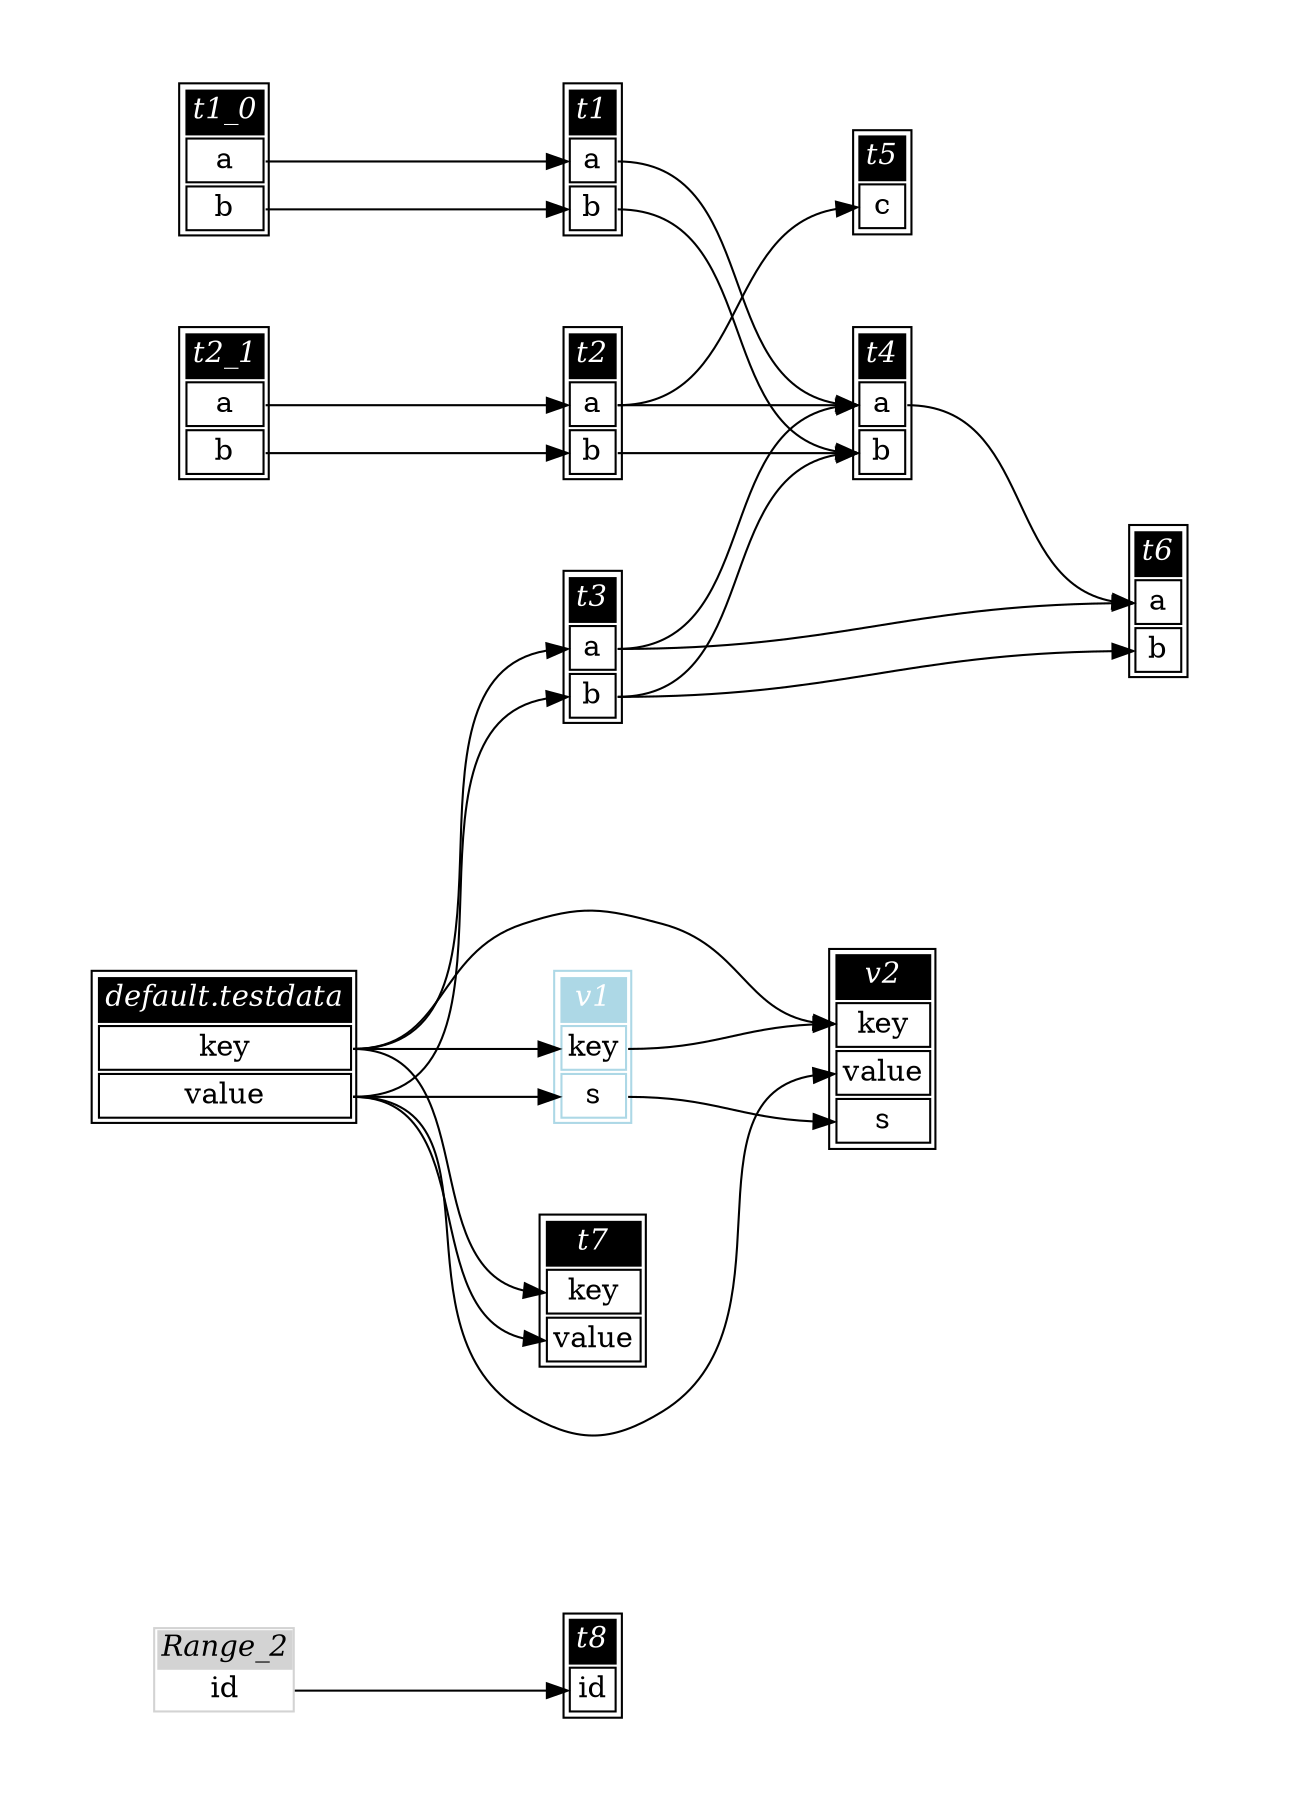// Automatically generated by SQLFlowTestSuite


digraph {
  graph [pad="0.5" nodesep="0.5" ranksep="1" fontname="Helvetica" rankdir=LR];
  node [shape=plaintext]

  
"Range_2" [label=<
<table color="lightgray" border="1" cellborder="0" cellspacing="0">
  <tr><td bgcolor="lightgray" port="nodeName"><i>Range_2</i></td></tr>
  <tr><td port="0">id</td></tr>
</table>>];
       

"default.testdata" [color="black" label=<
<table>
  <tr><td bgcolor="black" port="nodeName"><i><font color="white">default.testdata</font></i></td></tr>
  <tr><td port="0">key</td></tr>
<tr><td port="1">value</td></tr>
</table>>];
       

"t1" [color="black" label=<
<table>
  <tr><td bgcolor="black" port="nodeName"><i><font color="white">t1</font></i></td></tr>
  <tr><td port="0">a</td></tr>
<tr><td port="1">b</td></tr>
</table>>];
       

"t1_0" [color="black" label=<
<table>
  <tr><td bgcolor="black" port="nodeName"><i><font color="white">t1_0</font></i></td></tr>
  <tr><td port="0">a</td></tr>
<tr><td port="1">b</td></tr>
</table>>];
       

"t2" [color="black" label=<
<table>
  <tr><td bgcolor="black" port="nodeName"><i><font color="white">t2</font></i></td></tr>
  <tr><td port="0">a</td></tr>
<tr><td port="1">b</td></tr>
</table>>];
       

"t2_1" [color="black" label=<
<table>
  <tr><td bgcolor="black" port="nodeName"><i><font color="white">t2_1</font></i></td></tr>
  <tr><td port="0">a</td></tr>
<tr><td port="1">b</td></tr>
</table>>];
       

"t3" [color="black" label=<
<table>
  <tr><td bgcolor="black" port="nodeName"><i><font color="white">t3</font></i></td></tr>
  <tr><td port="0">a</td></tr>
<tr><td port="1">b</td></tr>
</table>>];
       

"t4" [color="black" label=<
<table>
  <tr><td bgcolor="black" port="nodeName"><i><font color="white">t4</font></i></td></tr>
  <tr><td port="0">a</td></tr>
<tr><td port="1">b</td></tr>
</table>>];
       

"t5" [color="black" label=<
<table>
  <tr><td bgcolor="black" port="nodeName"><i><font color="white">t5</font></i></td></tr>
  <tr><td port="0">c</td></tr>
</table>>];
       

"t6" [color="black" label=<
<table>
  <tr><td bgcolor="black" port="nodeName"><i><font color="white">t6</font></i></td></tr>
  <tr><td port="0">a</td></tr>
<tr><td port="1">b</td></tr>
</table>>];
       

"t7" [color="black" label=<
<table>
  <tr><td bgcolor="black" port="nodeName"><i><font color="white">t7</font></i></td></tr>
  <tr><td port="0">key</td></tr>
<tr><td port="1">value</td></tr>
</table>>];
       

"t8" [color="black" label=<
<table>
  <tr><td bgcolor="black" port="nodeName"><i><font color="white">t8</font></i></td></tr>
  <tr><td port="0">id</td></tr>
</table>>];
       

"v1" [color="lightblue" label=<
<table>
  <tr><td bgcolor="lightblue" port="nodeName"><i><font color="white">v1</font></i></td></tr>
  <tr><td port="0">key</td></tr>
<tr><td port="1">s</td></tr>
</table>>];
       

"v2" [color="black" label=<
<table>
  <tr><td bgcolor="black" port="nodeName"><i><font color="white">v2</font></i></td></tr>
  <tr><td port="0">key</td></tr>
<tr><td port="1">value</td></tr>
<tr><td port="2">s</td></tr>
</table>>];
       
  "Range_2":0 -> "t8":0
"default.testdata":0 -> "t3":0
"default.testdata":0 -> "t7":0
"default.testdata":0 -> "v1":0
"default.testdata":0 -> "v2":0
"default.testdata":1 -> "t3":1
"default.testdata":1 -> "t7":1
"default.testdata":1 -> "v1":1
"default.testdata":1 -> "v2":1
"t1":0 -> "t4":0
"t1":1 -> "t4":1
"t1_0":0 -> "t1":0
"t1_0":1 -> "t1":1
"t2":0 -> "t4":0
"t2":0 -> "t5":0
"t2":1 -> "t4":1
"t2_1":0 -> "t2":0
"t2_1":1 -> "t2":1
"t3":0 -> "t4":0
"t3":0 -> "t6":0
"t3":1 -> "t4":1
"t3":1 -> "t6":1
"t4":0 -> "t6":0
"v1":0 -> "v2":0
"v1":1 -> "v2":2
}
       